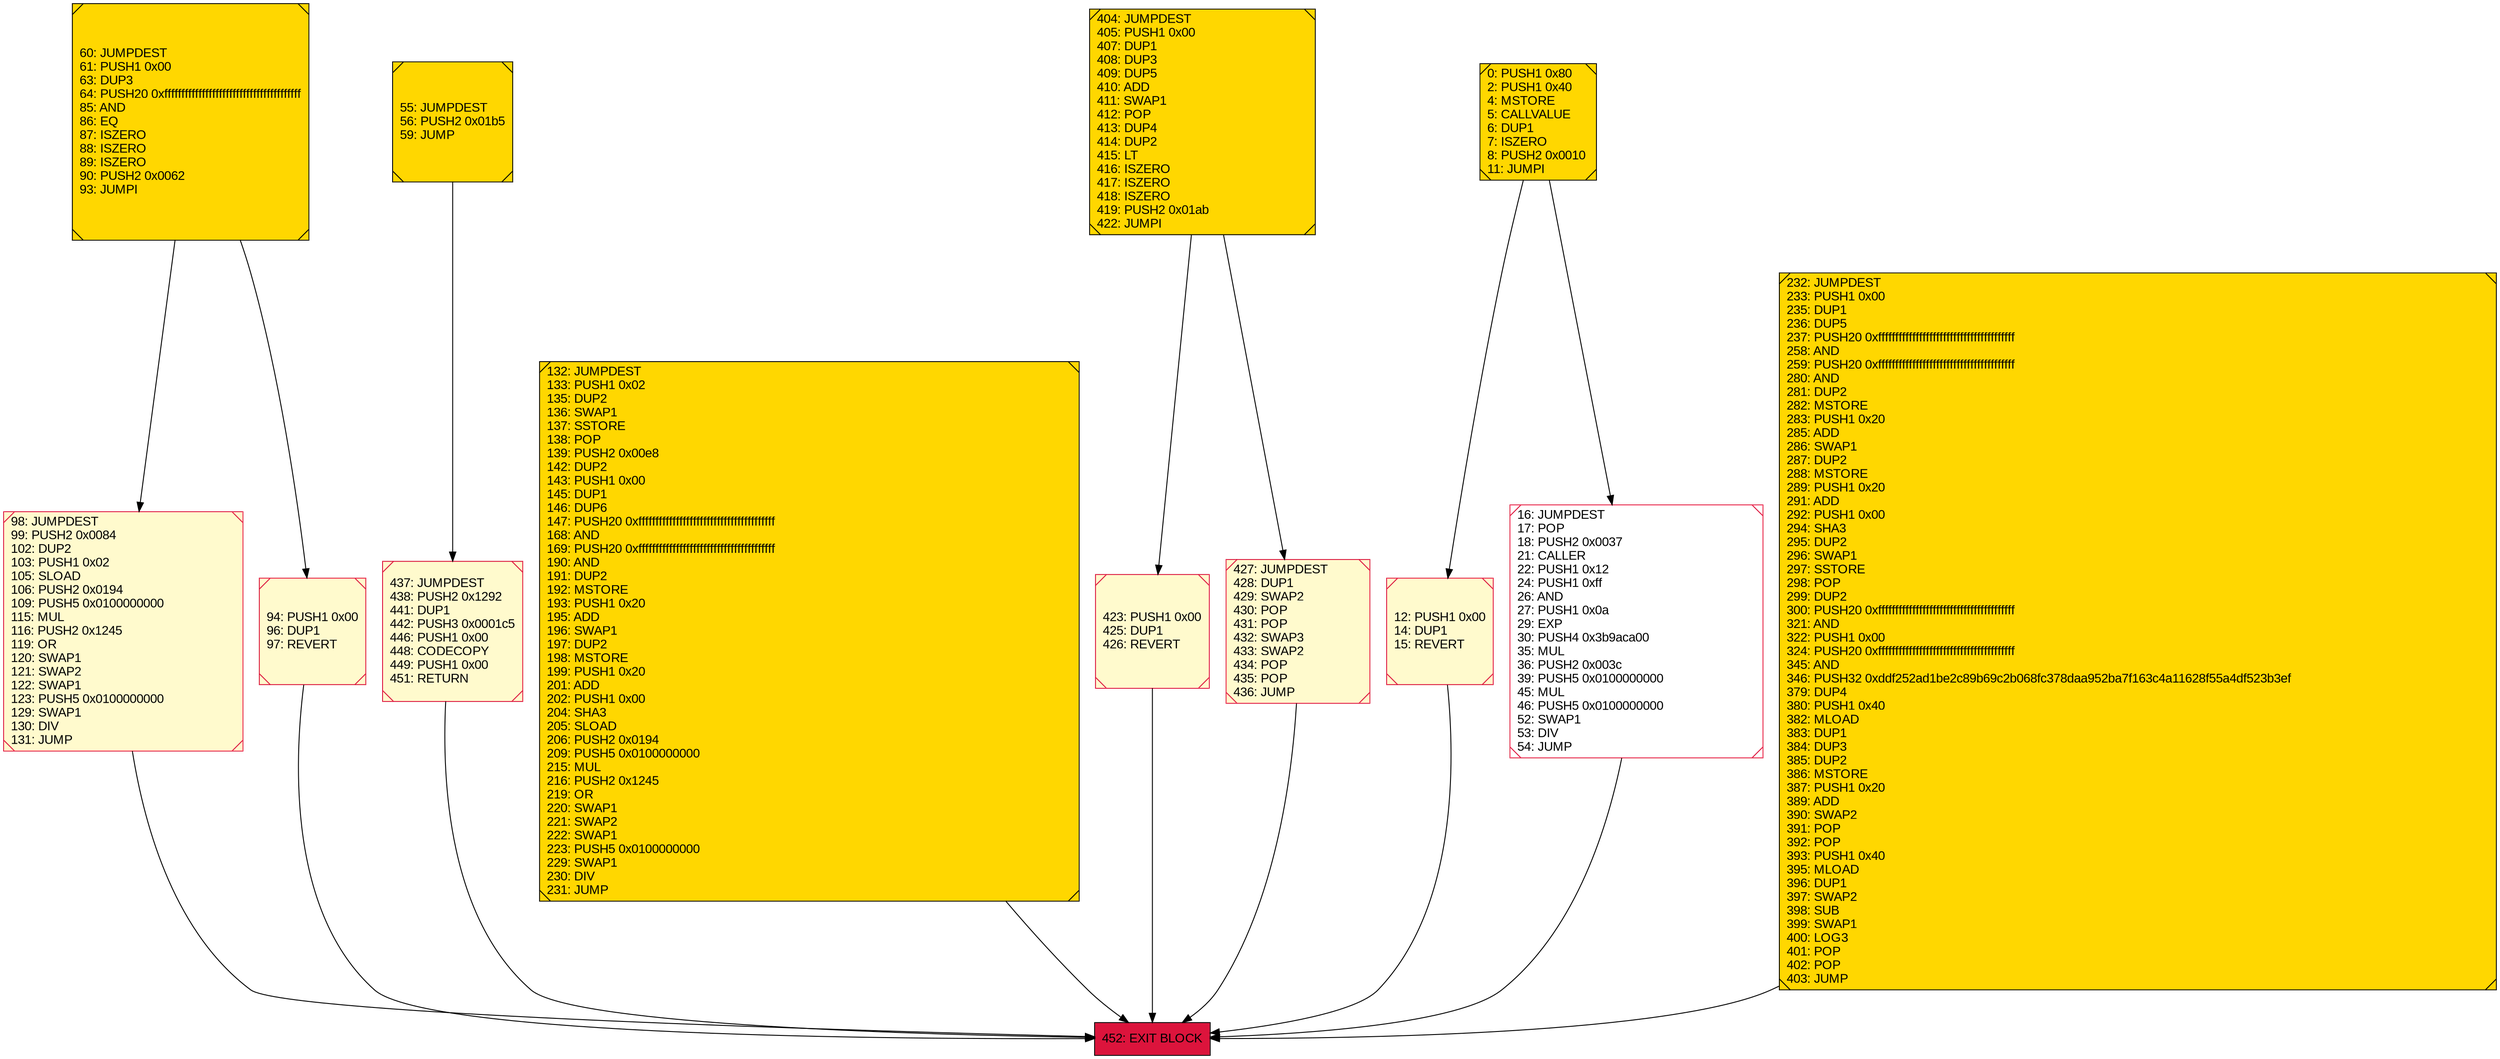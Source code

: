 digraph G {
bgcolor=transparent rankdir=UD;
node [shape=box style=filled color=black fillcolor=white fontname=arial fontcolor=black];
60 [label="60: JUMPDEST\l61: PUSH1 0x00\l63: DUP3\l64: PUSH20 0xffffffffffffffffffffffffffffffffffffffff\l85: AND\l86: EQ\l87: ISZERO\l88: ISZERO\l89: ISZERO\l90: PUSH2 0x0062\l93: JUMPI\l" fillcolor=lemonchiffon shape=Msquare fillcolor=gold ];
452 [label="452: EXIT BLOCK\l" fillcolor=crimson ];
437 [label="437: JUMPDEST\l438: PUSH2 0x1292\l441: DUP1\l442: PUSH3 0x0001c5\l446: PUSH1 0x00\l448: CODECOPY\l449: PUSH1 0x00\l451: RETURN\l" fillcolor=lemonchiffon shape=Msquare color=crimson ];
404 [label="404: JUMPDEST\l405: PUSH1 0x00\l407: DUP1\l408: DUP3\l409: DUP5\l410: ADD\l411: SWAP1\l412: POP\l413: DUP4\l414: DUP2\l415: LT\l416: ISZERO\l417: ISZERO\l418: ISZERO\l419: PUSH2 0x01ab\l422: JUMPI\l" fillcolor=lemonchiffon shape=Msquare fillcolor=gold ];
132 [label="132: JUMPDEST\l133: PUSH1 0x02\l135: DUP2\l136: SWAP1\l137: SSTORE\l138: POP\l139: PUSH2 0x00e8\l142: DUP2\l143: PUSH1 0x00\l145: DUP1\l146: DUP6\l147: PUSH20 0xffffffffffffffffffffffffffffffffffffffff\l168: AND\l169: PUSH20 0xffffffffffffffffffffffffffffffffffffffff\l190: AND\l191: DUP2\l192: MSTORE\l193: PUSH1 0x20\l195: ADD\l196: SWAP1\l197: DUP2\l198: MSTORE\l199: PUSH1 0x20\l201: ADD\l202: PUSH1 0x00\l204: SHA3\l205: SLOAD\l206: PUSH2 0x0194\l209: PUSH5 0x0100000000\l215: MUL\l216: PUSH2 0x1245\l219: OR\l220: SWAP1\l221: SWAP2\l222: SWAP1\l223: PUSH5 0x0100000000\l229: SWAP1\l230: DIV\l231: JUMP\l" fillcolor=lemonchiffon shape=Msquare fillcolor=gold ];
423 [label="423: PUSH1 0x00\l425: DUP1\l426: REVERT\l" fillcolor=lemonchiffon shape=Msquare color=crimson ];
427 [label="427: JUMPDEST\l428: DUP1\l429: SWAP2\l430: POP\l431: POP\l432: SWAP3\l433: SWAP2\l434: POP\l435: POP\l436: JUMP\l" fillcolor=lemonchiffon shape=Msquare color=crimson ];
55 [label="55: JUMPDEST\l56: PUSH2 0x01b5\l59: JUMP\l" fillcolor=lemonchiffon shape=Msquare fillcolor=gold ];
12 [label="12: PUSH1 0x00\l14: DUP1\l15: REVERT\l" fillcolor=lemonchiffon shape=Msquare color=crimson ];
232 [label="232: JUMPDEST\l233: PUSH1 0x00\l235: DUP1\l236: DUP5\l237: PUSH20 0xffffffffffffffffffffffffffffffffffffffff\l258: AND\l259: PUSH20 0xffffffffffffffffffffffffffffffffffffffff\l280: AND\l281: DUP2\l282: MSTORE\l283: PUSH1 0x20\l285: ADD\l286: SWAP1\l287: DUP2\l288: MSTORE\l289: PUSH1 0x20\l291: ADD\l292: PUSH1 0x00\l294: SHA3\l295: DUP2\l296: SWAP1\l297: SSTORE\l298: POP\l299: DUP2\l300: PUSH20 0xffffffffffffffffffffffffffffffffffffffff\l321: AND\l322: PUSH1 0x00\l324: PUSH20 0xffffffffffffffffffffffffffffffffffffffff\l345: AND\l346: PUSH32 0xddf252ad1be2c89b69c2b068fc378daa952ba7f163c4a11628f55a4df523b3ef\l379: DUP4\l380: PUSH1 0x40\l382: MLOAD\l383: DUP1\l384: DUP3\l385: DUP2\l386: MSTORE\l387: PUSH1 0x20\l389: ADD\l390: SWAP2\l391: POP\l392: POP\l393: PUSH1 0x40\l395: MLOAD\l396: DUP1\l397: SWAP2\l398: SUB\l399: SWAP1\l400: LOG3\l401: POP\l402: POP\l403: JUMP\l" fillcolor=lemonchiffon shape=Msquare fillcolor=gold ];
16 [label="16: JUMPDEST\l17: POP\l18: PUSH2 0x0037\l21: CALLER\l22: PUSH1 0x12\l24: PUSH1 0xff\l26: AND\l27: PUSH1 0x0a\l29: EXP\l30: PUSH4 0x3b9aca00\l35: MUL\l36: PUSH2 0x003c\l39: PUSH5 0x0100000000\l45: MUL\l46: PUSH5 0x0100000000\l52: SWAP1\l53: DIV\l54: JUMP\l" shape=Msquare color=crimson ];
0 [label="0: PUSH1 0x80\l2: PUSH1 0x40\l4: MSTORE\l5: CALLVALUE\l6: DUP1\l7: ISZERO\l8: PUSH2 0x0010\l11: JUMPI\l" fillcolor=lemonchiffon shape=Msquare fillcolor=gold ];
98 [label="98: JUMPDEST\l99: PUSH2 0x0084\l102: DUP2\l103: PUSH1 0x02\l105: SLOAD\l106: PUSH2 0x0194\l109: PUSH5 0x0100000000\l115: MUL\l116: PUSH2 0x1245\l119: OR\l120: SWAP1\l121: SWAP2\l122: SWAP1\l123: PUSH5 0x0100000000\l129: SWAP1\l130: DIV\l131: JUMP\l" fillcolor=lemonchiffon shape=Msquare color=crimson ];
94 [label="94: PUSH1 0x00\l96: DUP1\l97: REVERT\l" fillcolor=lemonchiffon shape=Msquare color=crimson ];
437 -> 452;
132 -> 452;
404 -> 423;
404 -> 427;
423 -> 452;
427 -> 452;
12 -> 452;
0 -> 16;
55 -> 437;
232 -> 452;
16 -> 452;
0 -> 12;
98 -> 452;
94 -> 452;
60 -> 94;
60 -> 98;
}